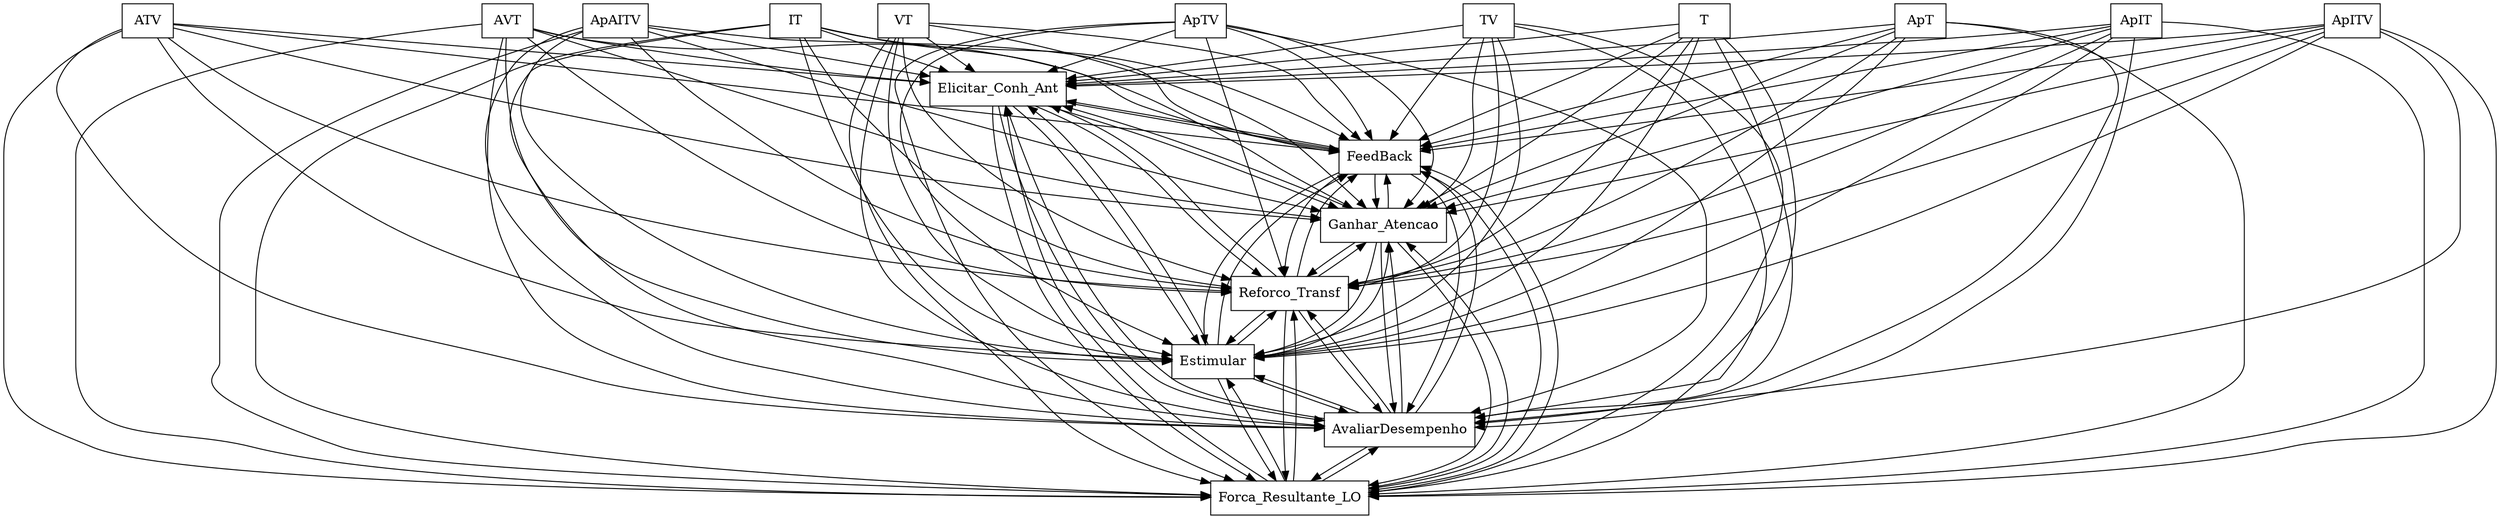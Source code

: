 digraph{
graph [rankdir=TB];
node [shape=box];
edge [arrowhead=normal];
0[label="VT",]
1[label="Elicitar_Conh_Ant",]
2[label="ApITV",]
3[label="AVT",]
4[label="ApT",]
5[label="IT",]
6[label="ApAITV",]
7[label="FeedBack",]
8[label="Forca_Resultante_LO",]
9[label="AvaliarDesempenho",]
10[label="T",]
11[label="Estimular",]
12[label="Reforco_Transf",]
13[label="ApTV",]
14[label="ATV",]
15[label="ApIT",]
16[label="Ganhar_Atencao",]
17[label="TV",]
0->1[label="",]
0->7[label="",]
0->8[label="",]
0->9[label="",]
0->11[label="",]
0->12[label="",]
0->16[label="",]
1->7[label="",]
1->8[label="",]
1->9[label="",]
1->11[label="",]
1->12[label="",]
1->16[label="",]
2->1[label="",]
2->7[label="",]
2->8[label="",]
2->9[label="",]
2->11[label="",]
2->12[label="",]
2->16[label="",]
3->1[label="",]
3->7[label="",]
3->8[label="",]
3->9[label="",]
3->11[label="",]
3->12[label="",]
3->16[label="",]
4->1[label="",]
4->7[label="",]
4->8[label="",]
4->9[label="",]
4->11[label="",]
4->12[label="",]
4->16[label="",]
5->1[label="",]
5->7[label="",]
5->8[label="",]
5->9[label="",]
5->11[label="",]
5->12[label="",]
5->16[label="",]
6->1[label="",]
6->7[label="",]
6->8[label="",]
6->9[label="",]
6->11[label="",]
6->12[label="",]
6->16[label="",]
7->1[label="",]
7->8[label="",]
7->9[label="",]
7->11[label="",]
7->12[label="",]
7->16[label="",]
8->1[label="",]
8->7[label="",]
8->9[label="",]
8->11[label="",]
8->12[label="",]
8->16[label="",]
9->1[label="",]
9->7[label="",]
9->8[label="",]
9->11[label="",]
9->12[label="",]
9->16[label="",]
10->1[label="",]
10->7[label="",]
10->8[label="",]
10->9[label="",]
10->11[label="",]
10->12[label="",]
10->16[label="",]
11->1[label="",]
11->7[label="",]
11->8[label="",]
11->9[label="",]
11->12[label="",]
11->16[label="",]
12->1[label="",]
12->7[label="",]
12->8[label="",]
12->9[label="",]
12->11[label="",]
12->16[label="",]
13->1[label="",]
13->7[label="",]
13->8[label="",]
13->9[label="",]
13->11[label="",]
13->12[label="",]
13->16[label="",]
14->1[label="",]
14->7[label="",]
14->8[label="",]
14->9[label="",]
14->11[label="",]
14->12[label="",]
14->16[label="",]
15->1[label="",]
15->7[label="",]
15->8[label="",]
15->9[label="",]
15->11[label="",]
15->12[label="",]
15->16[label="",]
16->1[label="",]
16->7[label="",]
16->8[label="",]
16->9[label="",]
16->11[label="",]
16->12[label="",]
17->1[label="",]
17->7[label="",]
17->8[label="",]
17->9[label="",]
17->11[label="",]
17->12[label="",]
17->16[label="",]
}
